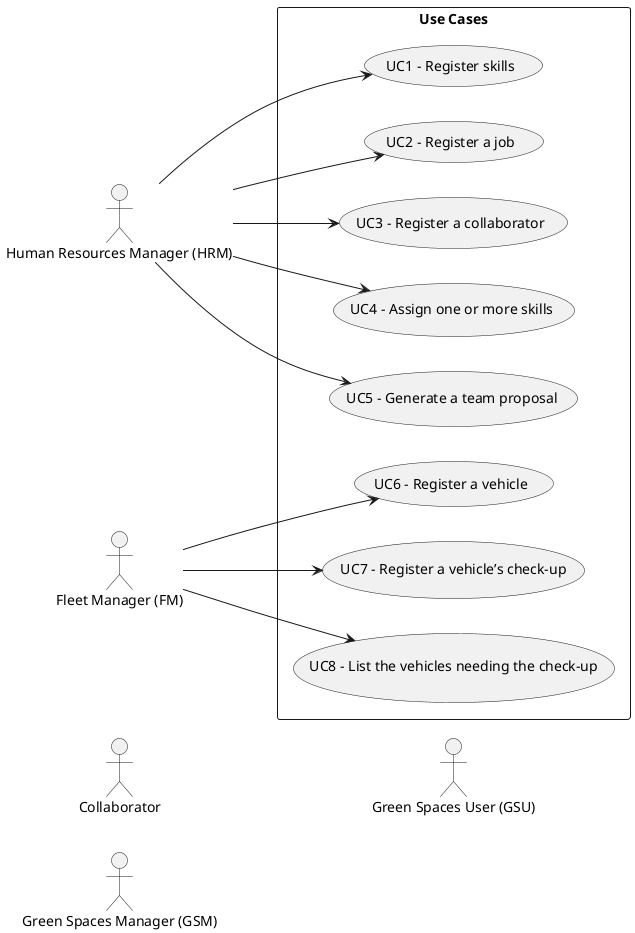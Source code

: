 @startuml
'skinparam monochrome true
skinparam packageStyle rectangle
'skinparam shadowing false
'title Use Case Diagram Example
left to right direction

    actor Collaborator
    actor "Human Resources Manager (HRM)" as HRM
    actor "Fleet Manager (FM)" as FM
    actor "Green Spaces Manager (GSM)" as GSM
    actor "Green Spaces User (GSU)" as GSU

rectangle "Use Cases" as usecases{
    usecase "UC1 - Register skills" as UC1
    usecase "UC2 - Register a job" as UC2
    usecase "UC3 - Register a collaborator" as UC3
    usecase "UC4 - Assign one or more skills" as UC4
    usecase "UC5 - Generate a team proposal" as UC5
    usecase "UC6 - Register a vehicle" as UC6
    usecase "UC7 - Register a vehicle’s check-up" as UC7
    usecase "UC8 - List the vehicles needing the check-up" as UC8
    HRM --> UC1
    HRM --> UC2
    HRM --> UC3
    HRM --> UC4
    HRM --> UC5
    FM --> UC6
    FM --> UC7
    FM --> UC8
}
@enduml